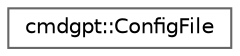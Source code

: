 digraph "Graphical Class Hierarchy"
{
 // LATEX_PDF_SIZE
  bgcolor="transparent";
  edge [fontname=Helvetica,fontsize=10,labelfontname=Helvetica,labelfontsize=10];
  node [fontname=Helvetica,fontsize=10,shape=box,height=0.2,width=0.4];
  rankdir="LR";
  Node0 [id="Node000000",label="cmdgpt::ConfigFile",height=0.2,width=0.4,color="grey40", fillcolor="white", style="filled",URL="$d3/d46/classcmdgpt_1_1ConfigFile.html",tooltip="Configuration file manager."];
}
